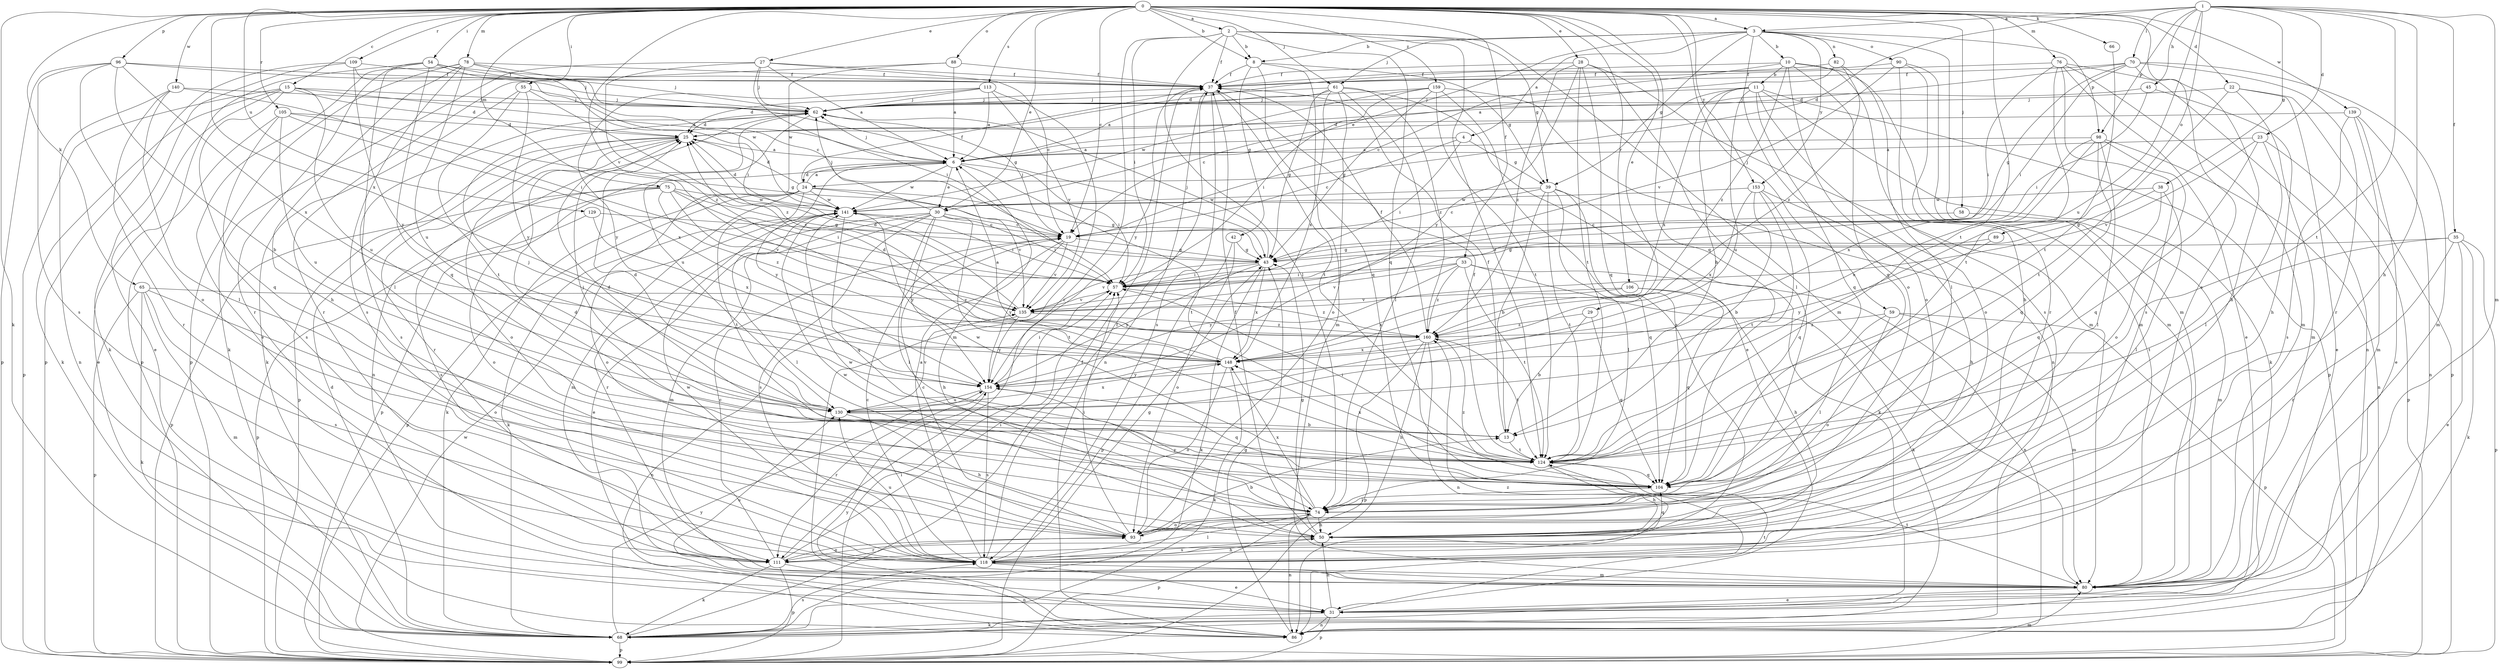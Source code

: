 strict digraph  {
0;
1;
2;
3;
4;
6;
8;
10;
11;
13;
15;
19;
22;
23;
24;
25;
27;
28;
29;
30;
31;
33;
35;
37;
38;
39;
42;
43;
45;
50;
54;
55;
57;
58;
59;
61;
62;
65;
66;
68;
70;
74;
75;
76;
78;
80;
82;
86;
88;
89;
90;
93;
96;
98;
99;
104;
105;
106;
109;
111;
113;
118;
124;
129;
130;
135;
139;
140;
141;
148;
153;
154;
159;
160;
0 -> 2  [label=a];
0 -> 3  [label=a];
0 -> 8  [label=b];
0 -> 15  [label=c];
0 -> 19  [label=c];
0 -> 22  [label=d];
0 -> 27  [label=e];
0 -> 28  [label=e];
0 -> 29  [label=e];
0 -> 30  [label=e];
0 -> 33  [label=f];
0 -> 54  [label=i];
0 -> 55  [label=i];
0 -> 58  [label=j];
0 -> 59  [label=j];
0 -> 61  [label=j];
0 -> 65  [label=k];
0 -> 66  [label=k];
0 -> 68  [label=k];
0 -> 75  [label=m];
0 -> 76  [label=m];
0 -> 78  [label=m];
0 -> 88  [label=o];
0 -> 96  [label=p];
0 -> 104  [label=q];
0 -> 105  [label=r];
0 -> 106  [label=r];
0 -> 109  [label=r];
0 -> 113  [label=s];
0 -> 118  [label=s];
0 -> 124  [label=t];
0 -> 129  [label=u];
0 -> 135  [label=v];
0 -> 139  [label=w];
0 -> 140  [label=w];
0 -> 148  [label=x];
0 -> 153  [label=y];
0 -> 159  [label=z];
1 -> 3  [label=a];
1 -> 23  [label=d];
1 -> 24  [label=d];
1 -> 35  [label=f];
1 -> 38  [label=g];
1 -> 45  [label=h];
1 -> 50  [label=h];
1 -> 70  [label=l];
1 -> 80  [label=m];
1 -> 89  [label=o];
1 -> 98  [label=p];
1 -> 124  [label=t];
1 -> 130  [label=u];
2 -> 8  [label=b];
2 -> 37  [label=f];
2 -> 39  [label=g];
2 -> 57  [label=i];
2 -> 74  [label=l];
2 -> 80  [label=m];
2 -> 104  [label=q];
2 -> 111  [label=r];
2 -> 124  [label=t];
3 -> 4  [label=a];
3 -> 8  [label=b];
3 -> 10  [label=b];
3 -> 30  [label=e];
3 -> 39  [label=g];
3 -> 61  [label=j];
3 -> 80  [label=m];
3 -> 82  [label=n];
3 -> 90  [label=o];
3 -> 93  [label=o];
3 -> 98  [label=p];
3 -> 153  [label=y];
4 -> 6  [label=a];
4 -> 19  [label=c];
4 -> 39  [label=g];
4 -> 57  [label=i];
6 -> 24  [label=d];
6 -> 30  [label=e];
6 -> 57  [label=i];
6 -> 62  [label=j];
6 -> 99  [label=p];
6 -> 124  [label=t];
6 -> 141  [label=w];
6 -> 154  [label=y];
8 -> 37  [label=f];
8 -> 39  [label=g];
8 -> 42  [label=g];
8 -> 80  [label=m];
8 -> 104  [label=q];
10 -> 11  [label=b];
10 -> 19  [label=c];
10 -> 25  [label=d];
10 -> 80  [label=m];
10 -> 93  [label=o];
10 -> 104  [label=q];
10 -> 118  [label=s];
10 -> 160  [label=z];
11 -> 13  [label=b];
11 -> 19  [label=c];
11 -> 62  [label=j];
11 -> 68  [label=k];
11 -> 93  [label=o];
11 -> 99  [label=p];
11 -> 104  [label=q];
11 -> 130  [label=u];
11 -> 148  [label=x];
13 -> 25  [label=d];
13 -> 37  [label=f];
13 -> 124  [label=t];
15 -> 6  [label=a];
15 -> 25  [label=d];
15 -> 31  [label=e];
15 -> 62  [label=j];
15 -> 68  [label=k];
15 -> 99  [label=p];
15 -> 104  [label=q];
15 -> 130  [label=u];
19 -> 43  [label=g];
19 -> 50  [label=h];
19 -> 62  [label=j];
19 -> 135  [label=v];
19 -> 154  [label=y];
22 -> 31  [label=e];
22 -> 62  [label=j];
22 -> 80  [label=m];
22 -> 99  [label=p];
22 -> 124  [label=t];
23 -> 6  [label=a];
23 -> 74  [label=l];
23 -> 99  [label=p];
23 -> 104  [label=q];
23 -> 135  [label=v];
24 -> 6  [label=a];
24 -> 25  [label=d];
24 -> 37  [label=f];
24 -> 43  [label=g];
24 -> 68  [label=k];
24 -> 80  [label=m];
24 -> 93  [label=o];
24 -> 99  [label=p];
24 -> 124  [label=t];
24 -> 135  [label=v];
24 -> 141  [label=w];
25 -> 6  [label=a];
25 -> 93  [label=o];
25 -> 99  [label=p];
25 -> 111  [label=r];
27 -> 6  [label=a];
27 -> 19  [label=c];
27 -> 37  [label=f];
27 -> 57  [label=i];
27 -> 62  [label=j];
27 -> 68  [label=k];
27 -> 160  [label=z];
28 -> 37  [label=f];
28 -> 74  [label=l];
28 -> 80  [label=m];
28 -> 104  [label=q];
28 -> 124  [label=t];
28 -> 154  [label=y];
28 -> 160  [label=z];
29 -> 13  [label=b];
29 -> 104  [label=q];
29 -> 160  [label=z];
30 -> 19  [label=c];
30 -> 31  [label=e];
30 -> 57  [label=i];
30 -> 62  [label=j];
30 -> 74  [label=l];
30 -> 80  [label=m];
30 -> 111  [label=r];
30 -> 118  [label=s];
30 -> 124  [label=t];
30 -> 154  [label=y];
31 -> 50  [label=h];
31 -> 68  [label=k];
31 -> 86  [label=n];
31 -> 99  [label=p];
31 -> 124  [label=t];
33 -> 57  [label=i];
33 -> 68  [label=k];
33 -> 86  [label=n];
33 -> 124  [label=t];
33 -> 135  [label=v];
33 -> 154  [label=y];
33 -> 160  [label=z];
35 -> 31  [label=e];
35 -> 43  [label=g];
35 -> 68  [label=k];
35 -> 99  [label=p];
35 -> 111  [label=r];
35 -> 124  [label=t];
37 -> 62  [label=j];
37 -> 86  [label=n];
37 -> 118  [label=s];
37 -> 124  [label=t];
37 -> 154  [label=y];
38 -> 43  [label=g];
38 -> 74  [label=l];
38 -> 104  [label=q];
38 -> 141  [label=w];
39 -> 13  [label=b];
39 -> 19  [label=c];
39 -> 68  [label=k];
39 -> 74  [label=l];
39 -> 104  [label=q];
39 -> 124  [label=t];
39 -> 141  [label=w];
42 -> 43  [label=g];
42 -> 93  [label=o];
42 -> 99  [label=p];
43 -> 57  [label=i];
43 -> 62  [label=j];
43 -> 68  [label=k];
43 -> 135  [label=v];
43 -> 148  [label=x];
43 -> 154  [label=y];
45 -> 50  [label=h];
45 -> 57  [label=i];
45 -> 62  [label=j];
50 -> 37  [label=f];
50 -> 43  [label=g];
50 -> 104  [label=q];
50 -> 118  [label=s];
50 -> 141  [label=w];
54 -> 37  [label=f];
54 -> 62  [label=j];
54 -> 74  [label=l];
54 -> 99  [label=p];
54 -> 104  [label=q];
54 -> 111  [label=r];
54 -> 141  [label=w];
55 -> 62  [label=j];
55 -> 68  [label=k];
55 -> 124  [label=t];
55 -> 154  [label=y];
55 -> 160  [label=z];
57 -> 135  [label=v];
57 -> 160  [label=z];
58 -> 19  [label=c];
58 -> 80  [label=m];
59 -> 74  [label=l];
59 -> 80  [label=m];
59 -> 93  [label=o];
59 -> 99  [label=p];
59 -> 160  [label=z];
61 -> 6  [label=a];
61 -> 31  [label=e];
61 -> 43  [label=g];
61 -> 62  [label=j];
61 -> 74  [label=l];
61 -> 93  [label=o];
61 -> 148  [label=x];
61 -> 160  [label=z];
62 -> 25  [label=d];
62 -> 86  [label=n];
62 -> 118  [label=s];
62 -> 130  [label=u];
65 -> 68  [label=k];
65 -> 80  [label=m];
65 -> 93  [label=o];
65 -> 99  [label=p];
65 -> 118  [label=s];
65 -> 135  [label=v];
66 -> 124  [label=t];
68 -> 25  [label=d];
68 -> 37  [label=f];
68 -> 99  [label=p];
68 -> 118  [label=s];
68 -> 154  [label=y];
70 -> 25  [label=d];
70 -> 37  [label=f];
70 -> 43  [label=g];
70 -> 50  [label=h];
70 -> 57  [label=i];
70 -> 80  [label=m];
70 -> 111  [label=r];
74 -> 50  [label=h];
74 -> 86  [label=n];
74 -> 93  [label=o];
74 -> 99  [label=p];
74 -> 141  [label=w];
74 -> 148  [label=x];
74 -> 154  [label=y];
75 -> 43  [label=g];
75 -> 57  [label=i];
75 -> 93  [label=o];
75 -> 99  [label=p];
75 -> 118  [label=s];
75 -> 135  [label=v];
75 -> 141  [label=w];
75 -> 160  [label=z];
76 -> 31  [label=e];
76 -> 37  [label=f];
76 -> 57  [label=i];
76 -> 80  [label=m];
76 -> 86  [label=n];
76 -> 118  [label=s];
76 -> 124  [label=t];
78 -> 31  [label=e];
78 -> 37  [label=f];
78 -> 43  [label=g];
78 -> 50  [label=h];
78 -> 57  [label=i];
78 -> 99  [label=p];
78 -> 118  [label=s];
78 -> 130  [label=u];
80 -> 31  [label=e];
80 -> 124  [label=t];
80 -> 130  [label=u];
82 -> 6  [label=a];
82 -> 37  [label=f];
82 -> 74  [label=l];
82 -> 160  [label=z];
86 -> 43  [label=g];
86 -> 154  [label=y];
86 -> 160  [label=z];
88 -> 6  [label=a];
88 -> 37  [label=f];
88 -> 111  [label=r];
88 -> 141  [label=w];
89 -> 43  [label=g];
89 -> 154  [label=y];
90 -> 37  [label=f];
90 -> 50  [label=h];
90 -> 80  [label=m];
90 -> 111  [label=r];
90 -> 135  [label=v];
93 -> 13  [label=b];
93 -> 19  [label=c];
93 -> 57  [label=i];
93 -> 111  [label=r];
96 -> 13  [label=b];
96 -> 37  [label=f];
96 -> 62  [label=j];
96 -> 93  [label=o];
96 -> 99  [label=p];
96 -> 118  [label=s];
96 -> 148  [label=x];
98 -> 6  [label=a];
98 -> 74  [label=l];
98 -> 86  [label=n];
98 -> 93  [label=o];
98 -> 104  [label=q];
98 -> 130  [label=u];
98 -> 148  [label=x];
99 -> 57  [label=i];
99 -> 80  [label=m];
99 -> 141  [label=w];
104 -> 25  [label=d];
104 -> 74  [label=l];
104 -> 160  [label=z];
105 -> 25  [label=d];
105 -> 31  [label=e];
105 -> 43  [label=g];
105 -> 118  [label=s];
105 -> 130  [label=u];
105 -> 148  [label=x];
106 -> 50  [label=h];
106 -> 104  [label=q];
106 -> 135  [label=v];
106 -> 148  [label=x];
109 -> 19  [label=c];
109 -> 37  [label=f];
109 -> 68  [label=k];
109 -> 99  [label=p];
109 -> 154  [label=y];
111 -> 19  [label=c];
111 -> 57  [label=i];
111 -> 68  [label=k];
111 -> 86  [label=n];
111 -> 93  [label=o];
111 -> 99  [label=p];
113 -> 6  [label=a];
113 -> 25  [label=d];
113 -> 62  [label=j];
113 -> 80  [label=m];
113 -> 135  [label=v];
113 -> 154  [label=y];
118 -> 6  [label=a];
118 -> 19  [label=c];
118 -> 31  [label=e];
118 -> 37  [label=f];
118 -> 43  [label=g];
118 -> 50  [label=h];
118 -> 74  [label=l];
118 -> 80  [label=m];
118 -> 130  [label=u];
118 -> 141  [label=w];
124 -> 37  [label=f];
124 -> 50  [label=h];
124 -> 57  [label=i];
124 -> 62  [label=j];
124 -> 104  [label=q];
124 -> 141  [label=w];
124 -> 148  [label=x];
129 -> 19  [label=c];
129 -> 99  [label=p];
129 -> 148  [label=x];
130 -> 13  [label=b];
130 -> 25  [label=d];
130 -> 50  [label=h];
130 -> 62  [label=j];
130 -> 135  [label=v];
130 -> 148  [label=x];
135 -> 25  [label=d];
135 -> 86  [label=n];
135 -> 154  [label=y];
135 -> 160  [label=z];
139 -> 25  [label=d];
139 -> 31  [label=e];
139 -> 80  [label=m];
139 -> 86  [label=n];
139 -> 118  [label=s];
140 -> 57  [label=i];
140 -> 62  [label=j];
140 -> 74  [label=l];
140 -> 86  [label=n];
140 -> 111  [label=r];
141 -> 19  [label=c];
141 -> 25  [label=d];
141 -> 57  [label=i];
141 -> 68  [label=k];
141 -> 74  [label=l];
141 -> 104  [label=q];
148 -> 6  [label=a];
148 -> 25  [label=d];
148 -> 68  [label=k];
148 -> 93  [label=o];
148 -> 154  [label=y];
153 -> 13  [label=b];
153 -> 50  [label=h];
153 -> 104  [label=q];
153 -> 124  [label=t];
153 -> 141  [label=w];
153 -> 148  [label=x];
154 -> 57  [label=i];
154 -> 104  [label=q];
154 -> 111  [label=r];
154 -> 118  [label=s];
154 -> 130  [label=u];
159 -> 43  [label=g];
159 -> 57  [label=i];
159 -> 62  [label=j];
159 -> 86  [label=n];
159 -> 118  [label=s];
159 -> 124  [label=t];
159 -> 141  [label=w];
160 -> 37  [label=f];
160 -> 50  [label=h];
160 -> 86  [label=n];
160 -> 99  [label=p];
160 -> 124  [label=t];
160 -> 148  [label=x];
}
